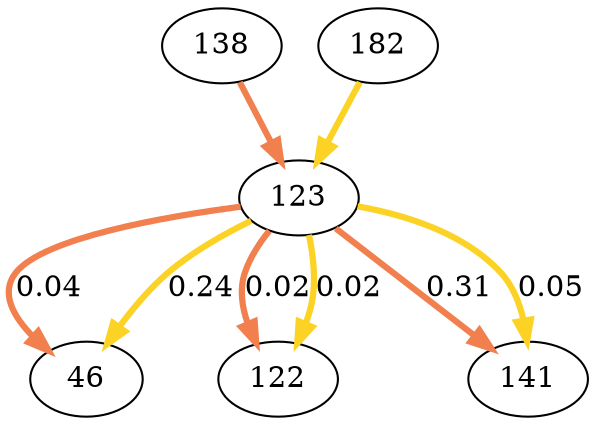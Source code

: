 digraph  {
138;
123;
46;
182;
122;
141;
138 -> 123  [color="#f1804e", key=0, penwidth=3];
123 -> 46  [color="#f1804e", key=0, label="0.04", penwidth=3];
123 -> 46  [color="#fcd224", key=1, label="0.24", penwidth=3];
123 -> 122  [color="#f1804e", key=0, label="0.02", penwidth=3];
123 -> 122  [color="#fcd224", key=1, label="0.02", penwidth=3];
123 -> 141  [color="#f1804e", key=0, label="0.31", penwidth=3];
123 -> 141  [color="#fcd224", key=1, label="0.05", penwidth=3];
182 -> 123  [color="#fcd224", key=0, penwidth=3];
}
